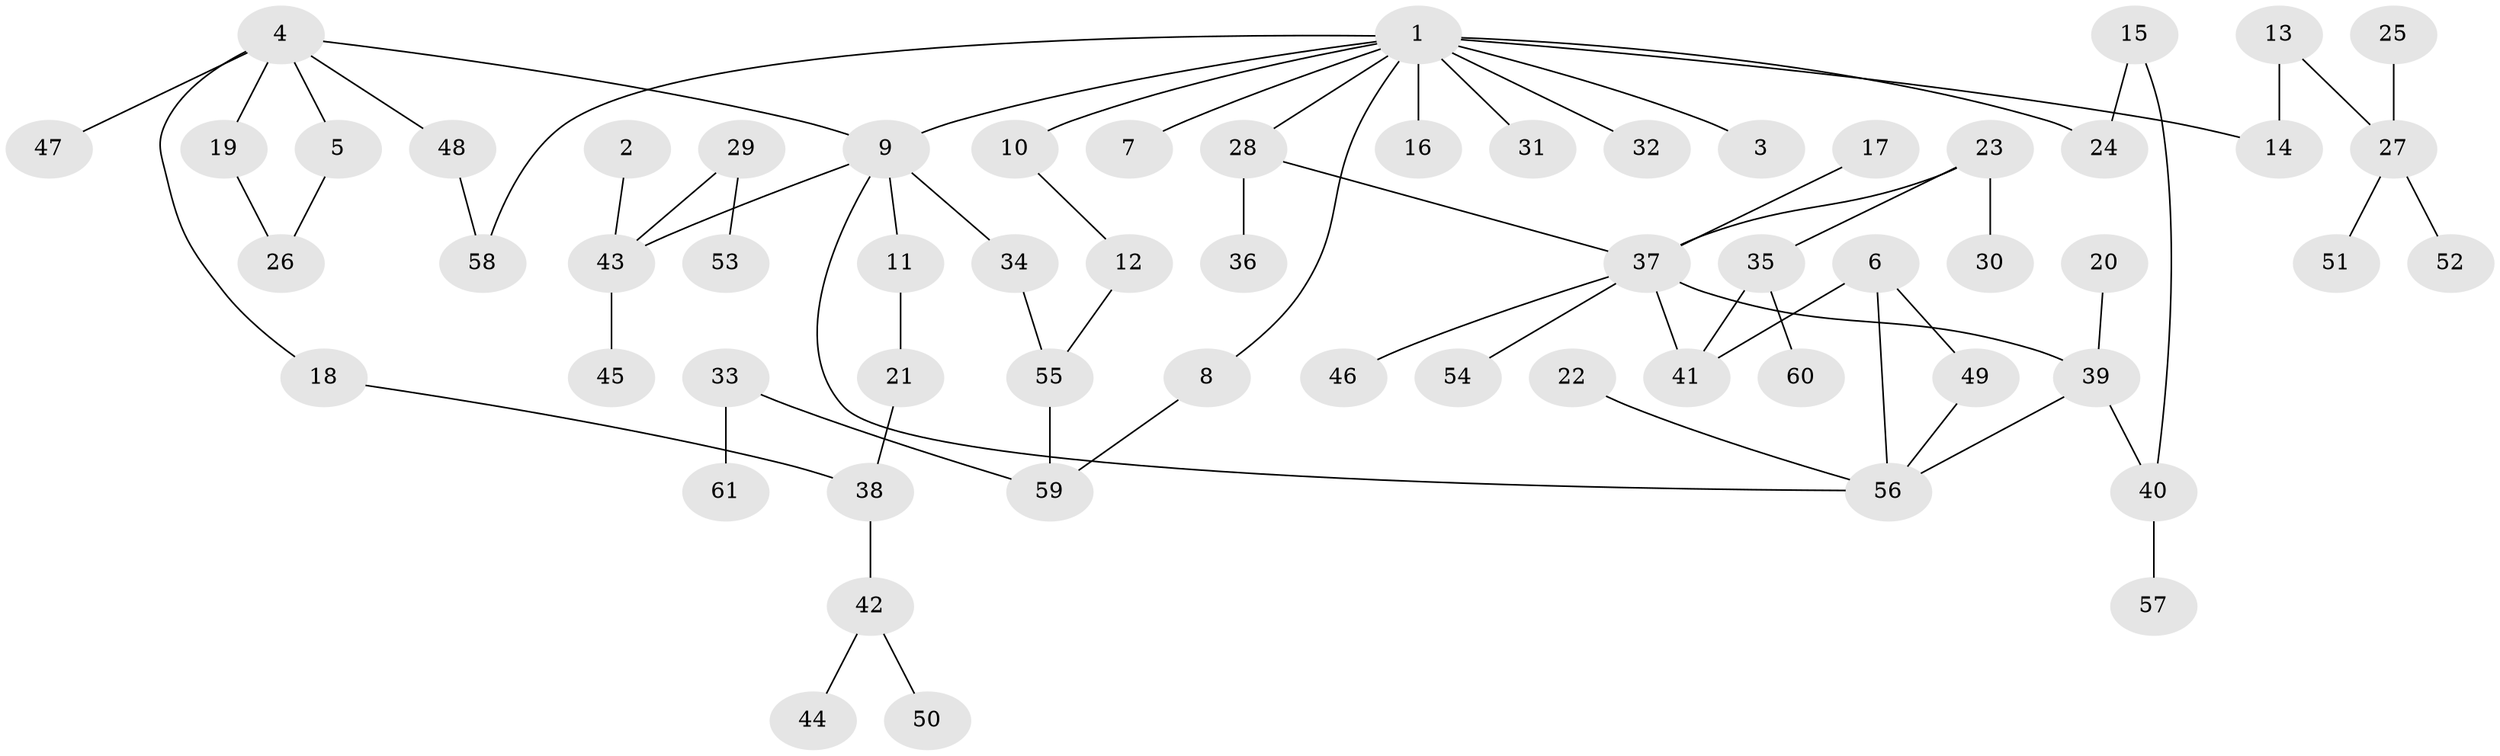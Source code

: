 // original degree distribution, {8: 0.008264462809917356, 7: 0.024793388429752067, 6: 0.03305785123966942, 3: 0.1652892561983471, 4: 0.04132231404958678, 1: 0.4132231404958678, 2: 0.30578512396694213, 5: 0.008264462809917356}
// Generated by graph-tools (version 1.1) at 2025/49/03/09/25 03:49:15]
// undirected, 61 vertices, 70 edges
graph export_dot {
graph [start="1"]
  node [color=gray90,style=filled];
  1;
  2;
  3;
  4;
  5;
  6;
  7;
  8;
  9;
  10;
  11;
  12;
  13;
  14;
  15;
  16;
  17;
  18;
  19;
  20;
  21;
  22;
  23;
  24;
  25;
  26;
  27;
  28;
  29;
  30;
  31;
  32;
  33;
  34;
  35;
  36;
  37;
  38;
  39;
  40;
  41;
  42;
  43;
  44;
  45;
  46;
  47;
  48;
  49;
  50;
  51;
  52;
  53;
  54;
  55;
  56;
  57;
  58;
  59;
  60;
  61;
  1 -- 3 [weight=1.0];
  1 -- 7 [weight=1.0];
  1 -- 8 [weight=1.0];
  1 -- 9 [weight=1.0];
  1 -- 10 [weight=1.0];
  1 -- 14 [weight=1.0];
  1 -- 16 [weight=1.0];
  1 -- 24 [weight=1.0];
  1 -- 28 [weight=1.0];
  1 -- 31 [weight=2.0];
  1 -- 32 [weight=1.0];
  1 -- 58 [weight=1.0];
  2 -- 43 [weight=1.0];
  4 -- 5 [weight=1.0];
  4 -- 9 [weight=1.0];
  4 -- 18 [weight=1.0];
  4 -- 19 [weight=1.0];
  4 -- 47 [weight=1.0];
  4 -- 48 [weight=1.0];
  5 -- 26 [weight=1.0];
  6 -- 41 [weight=1.0];
  6 -- 49 [weight=1.0];
  6 -- 56 [weight=1.0];
  8 -- 59 [weight=1.0];
  9 -- 11 [weight=1.0];
  9 -- 34 [weight=1.0];
  9 -- 43 [weight=1.0];
  9 -- 56 [weight=1.0];
  10 -- 12 [weight=1.0];
  11 -- 21 [weight=1.0];
  12 -- 55 [weight=1.0];
  13 -- 14 [weight=1.0];
  13 -- 27 [weight=1.0];
  15 -- 24 [weight=1.0];
  15 -- 40 [weight=1.0];
  17 -- 37 [weight=1.0];
  18 -- 38 [weight=1.0];
  19 -- 26 [weight=1.0];
  20 -- 39 [weight=1.0];
  21 -- 38 [weight=1.0];
  22 -- 56 [weight=1.0];
  23 -- 30 [weight=1.0];
  23 -- 35 [weight=1.0];
  23 -- 37 [weight=1.0];
  25 -- 27 [weight=1.0];
  27 -- 51 [weight=1.0];
  27 -- 52 [weight=1.0];
  28 -- 36 [weight=1.0];
  28 -- 37 [weight=1.0];
  29 -- 43 [weight=1.0];
  29 -- 53 [weight=1.0];
  33 -- 59 [weight=1.0];
  33 -- 61 [weight=1.0];
  34 -- 55 [weight=1.0];
  35 -- 41 [weight=1.0];
  35 -- 60 [weight=1.0];
  37 -- 39 [weight=1.0];
  37 -- 41 [weight=1.0];
  37 -- 46 [weight=1.0];
  37 -- 54 [weight=1.0];
  38 -- 42 [weight=1.0];
  39 -- 40 [weight=1.0];
  39 -- 56 [weight=1.0];
  40 -- 57 [weight=1.0];
  42 -- 44 [weight=1.0];
  42 -- 50 [weight=1.0];
  43 -- 45 [weight=1.0];
  48 -- 58 [weight=1.0];
  49 -- 56 [weight=1.0];
  55 -- 59 [weight=1.0];
}
